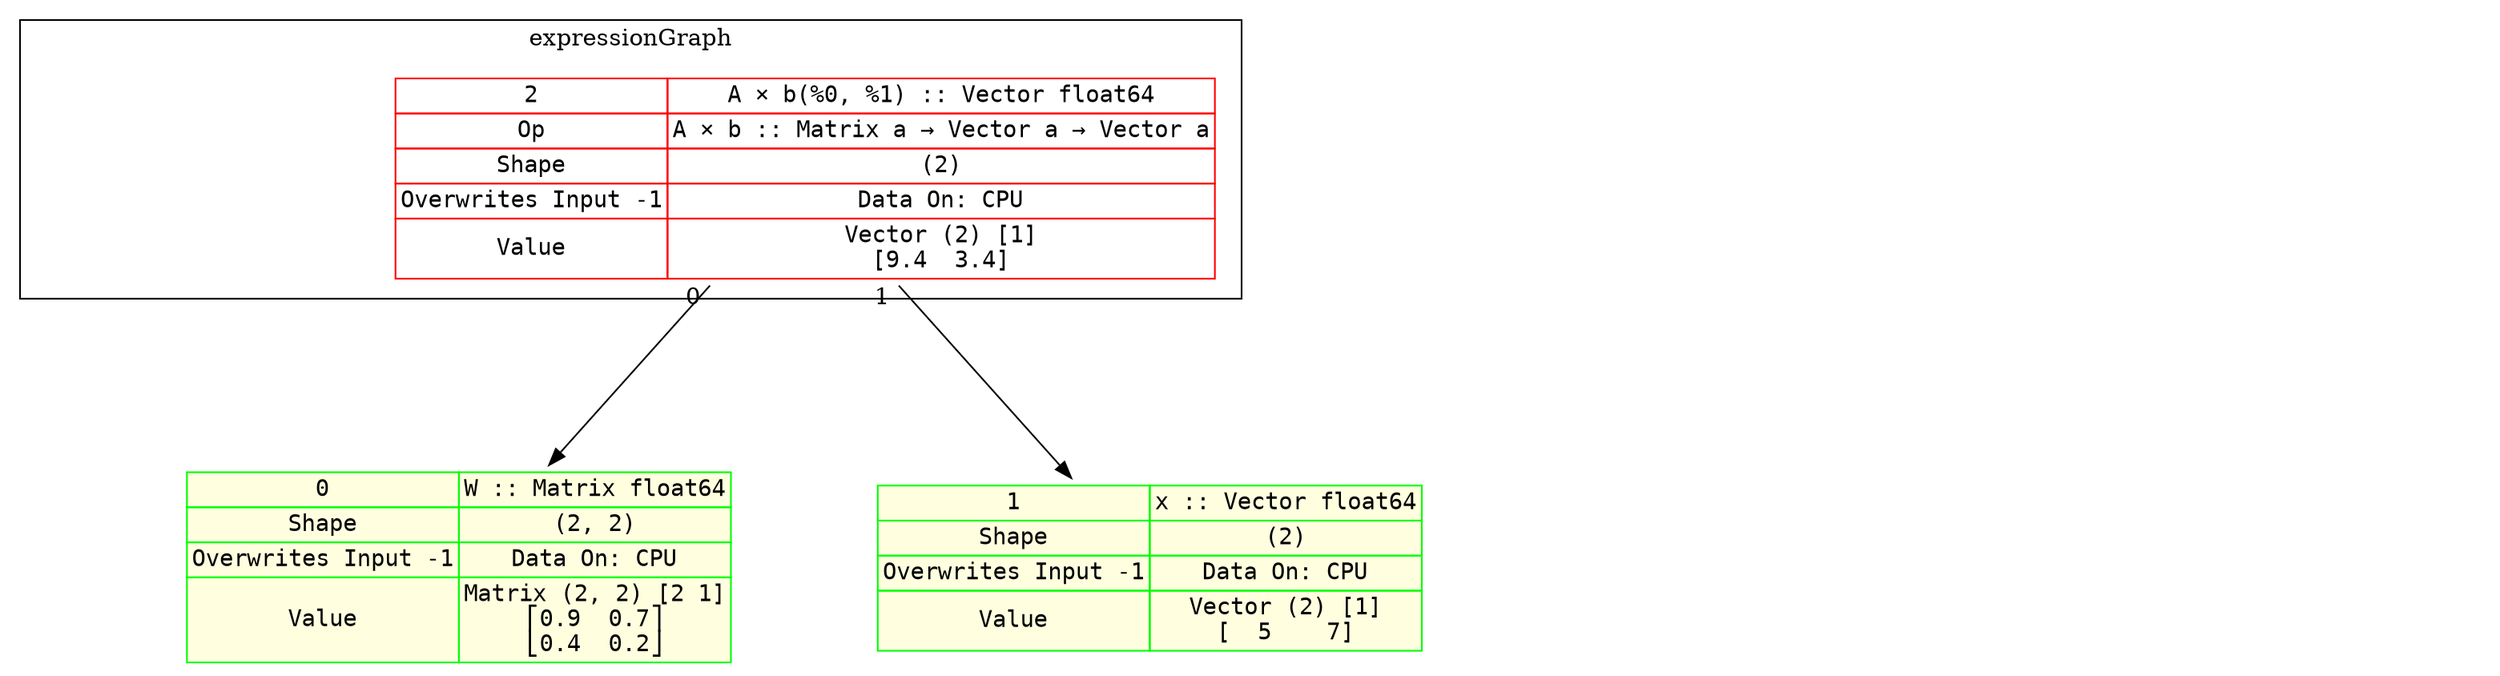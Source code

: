 digraph fullGraph {
	nodesep=1;
	rankdir=TB;
	ranksep="1.5 equally";
	Node_0xc0001890a0:Node_0xc0001890a0:anchor->Node_0xc000188ee0:Node_0xc000188ee0:anchor[ labelfloat=false, taillabel=" 0 " ];
	Node_0xc0001890a0:Node_0xc0001890a0:anchor->Node_0xc000188fc0:Node_0xc000188fc0:anchor[ labelfloat=false, taillabel=" 1 " ];
	outsideRoot->insideInputs[ constraint=false, style=invis, weight=999 ];
	outsideExprG->insideExprG[ constraint=false, style=invis, weight=999 ];
	outsideRoot->outsideExprG[ constraint=false, style=invis, weight=999 ];
	insideInputs->insideExprG[ constraint=false, style=invis, weight=999 ];
	subgraph cluster_expressionGraph {
	label=expressionGraph;
	Node_0xc0001890a0 [ fontname=monospace, label=<
<TABLE BORDER="0" CELLBORDER="1" CELLSPACING="0" PORT="anchor"  COLOR="#FF0000;" >

<TR><TD>2</TD><TD>A × b(%0, %1) :: Vector float64</TD></TR>
<TR><TD>Op</TD><TD>A × b :: Matrix a → Vector a → Vector a</TD></TR>
<TR><TD>Shape</TD><TD>(2)</TD></TR>
<TR><TD>Overwrites Input -1</TD><TD>Data On: CPU</TD></TR>

<TR><TD>Value</TD><TD>Vector (2) [1]<BR />[9.4  3.4]</TD></TR>


</TABLE>
>, shape=none ];
	insideExprG [ style=invis ];

}
;
	subgraph inputConsts {
	rank=max;
	subgraph cluster_inputs {
	label=inputs;
	Node_0xc000188ee0 [ fontname=monospace, label=<
<TABLE BORDER="0" CELLBORDER="1" CELLSPACING="0" PORT="anchor"  COLOR="#00FF00;" BGCOLOR="lightyellow">

<TR><TD>0</TD><TD>W :: Matrix float64</TD></TR>

<TR><TD>Shape</TD><TD>(2, 2)</TD></TR>
<TR><TD>Overwrites Input -1</TD><TD>Data On: CPU</TD></TR>

<TR><TD>Value</TD><TD>Matrix (2, 2) [2 1]<BR />⎡0.9  0.7⎤<BR />⎣0.4  0.2⎦<BR /></TD></TR>


</TABLE>
>, shape=none ];
	Node_0xc000188fc0 [ fontname=monospace, label=<
<TABLE BORDER="0" CELLBORDER="1" CELLSPACING="0" PORT="anchor"  COLOR="#00FF00;" BGCOLOR="lightyellow">

<TR><TD>1</TD><TD>x :: Vector float64</TD></TR>

<TR><TD>Shape</TD><TD>(2)</TD></TR>
<TR><TD>Overwrites Input -1</TD><TD>Data On: CPU</TD></TR>

<TR><TD>Value</TD><TD>Vector (2) [1]<BR />[  5    7]</TD></TR>


</TABLE>
>, shape=none ];
	insideInputs [ style=invis ];

}
;

}
;
	subgraph outsides {
	outsideExprG [ style=invis ];
	outsideRoot [ style=invis ];

}
;

}
